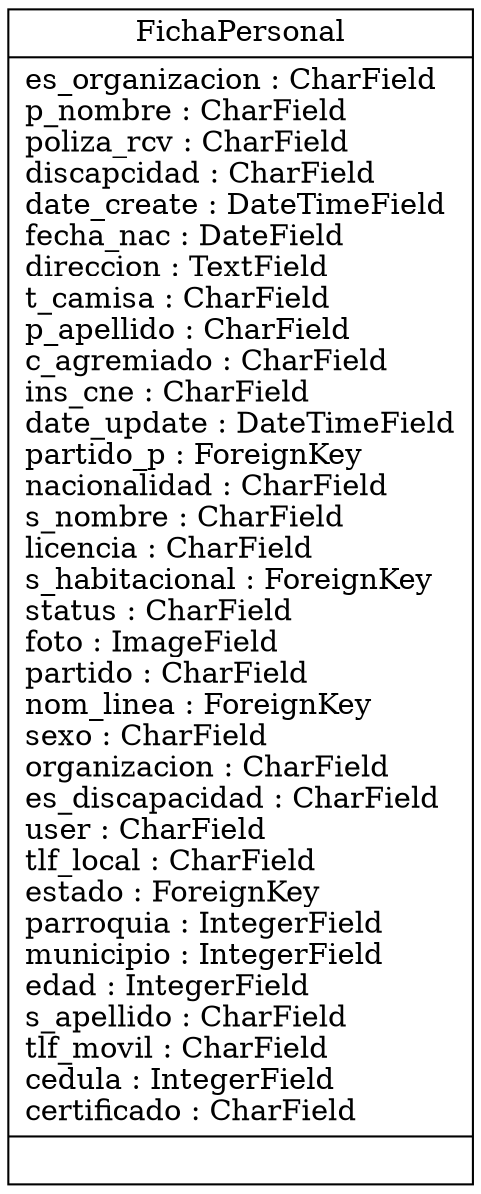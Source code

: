 digraph "classes_Registro" {
charset="utf-8"
rankdir=BT
"2" [shape="record", label="{FichaPersonal|es_organizacion : CharField\lp_nombre : CharField\lpoliza_rcv : CharField\ldiscapcidad : CharField\ldate_create : DateTimeField\lfecha_nac : DateField\ldireccion : TextField\lt_camisa : CharField\lp_apellido : CharField\lc_agremiado : CharField\lins_cne : CharField\ldate_update : DateTimeField\lpartido_p : ForeignKey\lnacionalidad : CharField\ls_nombre : CharField\llicencia : CharField\ls_habitacional : ForeignKey\lstatus : CharField\lfoto : ImageField\lpartido : CharField\lnom_linea : ForeignKey\lsexo : CharField\lorganizacion : CharField\les_discapacidad : CharField\luser : CharField\ltlf_local : CharField\lestado : ForeignKey\lparroquia : IntegerField\lmunicipio : IntegerField\ledad : IntegerField\ls_apellido : CharField\ltlf_movil : CharField\lcedula : IntegerField\lcertificado : CharField\l|}"];
}

